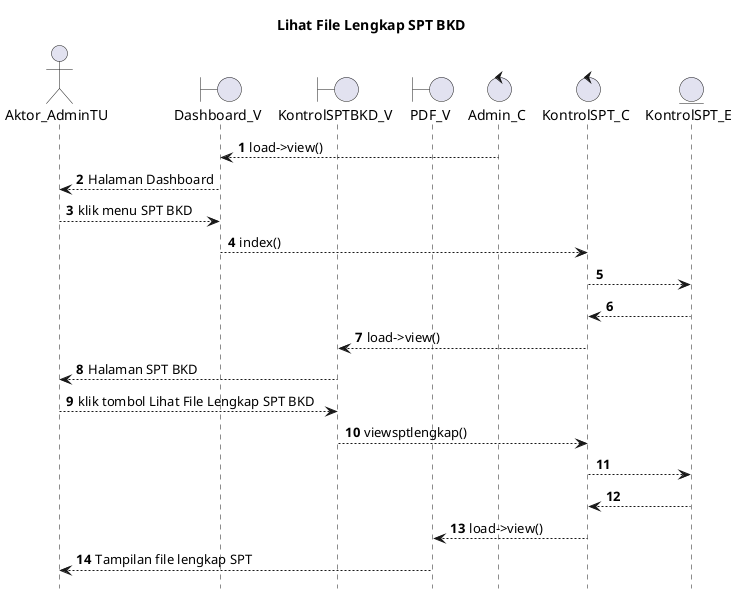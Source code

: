 @startuml

autonumber
hide footbox
title Lihat File Lengkap SPT BKD

Actor Aktor_AdminTU
boundary Dashboard_V
boundary KontrolSPTBKD_V
boundary PDF_V
control Admin_C
control KontrolSPT_C
Entity KontrolSPT_E

Admin_C --> Dashboard_V: load->view()
Dashboard_V --> Aktor_AdminTU: Halaman Dashboard
Aktor_AdminTU --> Dashboard_V: klik menu SPT BKD
Dashboard_V --> KontrolSPT_C: index()
KontrolSPT_C --> KontrolSPT_E:
    
    KontrolSPT_E --> KontrolSPT_C:
    KontrolSPT_C --> KontrolSPTBKD_V: load->view()
    KontrolSPTBKD_V --> Aktor_AdminTU: Halaman SPT BKD

Aktor_AdminTU --> KontrolSPTBKD_V: klik tombol Lihat File Lengkap SPT BKD
KontrolSPTBKD_V --> KontrolSPT_C: viewsptlengkap()
KontrolSPT_C --> KontrolSPT_E:
   
    KontrolSPT_E --> KontrolSPT_C:
    KontrolSPT_C --> PDF_V: load->view()
    PDF_V --> Aktor_AdminTU: Tampilan file lengkap SPT

@enduml
